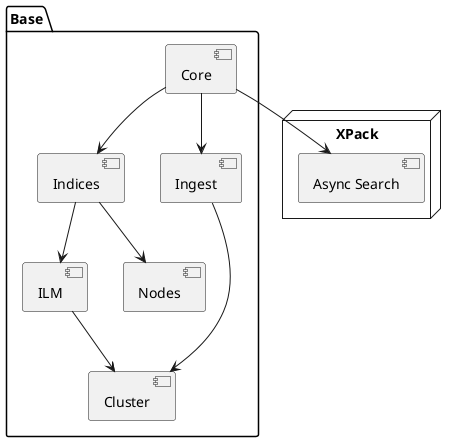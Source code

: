 @startuml
'https://plantuml.com/component-diagram


package "Base" {
  [Core] -->  [Indices]
  [Indices] --> [ILM]
  [Indices] --> [Nodes]
  [ILM] --> [Cluster]
  [Core] -->  [Ingest]
  [Ingest] --> [Cluster]
}

node "XPack" {
  [Core] -->  [Async Search]
}


@enduml